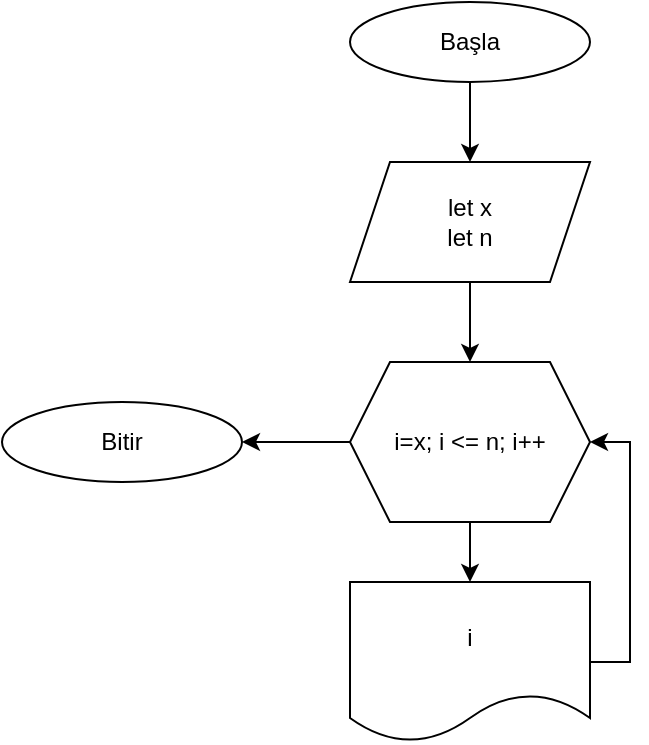 <mxfile version="22.1.11" type="device">
  <diagram name="Sayfa -1" id="XVkmNwbRlRVfzTptzFFb">
    <mxGraphModel dx="788" dy="658" grid="1" gridSize="10" guides="1" tooltips="1" connect="1" arrows="1" fold="1" page="1" pageScale="1" pageWidth="827" pageHeight="1169" math="0" shadow="0">
      <root>
        <mxCell id="0" />
        <mxCell id="1" parent="0" />
        <mxCell id="MDGUpUQ7AVYyJ_9abxur-9" style="edgeStyle=orthogonalEdgeStyle;rounded=0;orthogonalLoop=1;jettySize=auto;html=1;exitX=0.5;exitY=1;exitDx=0;exitDy=0;" edge="1" parent="1" source="MDGUpUQ7AVYyJ_9abxur-1" target="MDGUpUQ7AVYyJ_9abxur-3">
          <mxGeometry relative="1" as="geometry" />
        </mxCell>
        <mxCell id="MDGUpUQ7AVYyJ_9abxur-1" value="Başla" style="ellipse;whiteSpace=wrap;html=1;" vertex="1" parent="1">
          <mxGeometry x="354" y="20" width="120" height="40" as="geometry" />
        </mxCell>
        <mxCell id="MDGUpUQ7AVYyJ_9abxur-8" style="edgeStyle=orthogonalEdgeStyle;rounded=0;orthogonalLoop=1;jettySize=auto;html=1;exitX=0.5;exitY=1;exitDx=0;exitDy=0;" edge="1" parent="1" source="MDGUpUQ7AVYyJ_9abxur-3" target="MDGUpUQ7AVYyJ_9abxur-4">
          <mxGeometry relative="1" as="geometry" />
        </mxCell>
        <mxCell id="MDGUpUQ7AVYyJ_9abxur-3" value="let x&lt;br&gt;let n" style="shape=parallelogram;perimeter=parallelogramPerimeter;whiteSpace=wrap;html=1;fixedSize=1;" vertex="1" parent="1">
          <mxGeometry x="354" y="100" width="120" height="60" as="geometry" />
        </mxCell>
        <mxCell id="MDGUpUQ7AVYyJ_9abxur-7" style="edgeStyle=orthogonalEdgeStyle;rounded=0;orthogonalLoop=1;jettySize=auto;html=1;exitX=0.5;exitY=1;exitDx=0;exitDy=0;" edge="1" parent="1" source="MDGUpUQ7AVYyJ_9abxur-4" target="MDGUpUQ7AVYyJ_9abxur-5">
          <mxGeometry relative="1" as="geometry" />
        </mxCell>
        <mxCell id="MDGUpUQ7AVYyJ_9abxur-11" style="edgeStyle=orthogonalEdgeStyle;rounded=0;orthogonalLoop=1;jettySize=auto;html=1;exitX=0;exitY=0.5;exitDx=0;exitDy=0;entryX=1;entryY=0.5;entryDx=0;entryDy=0;" edge="1" parent="1" source="MDGUpUQ7AVYyJ_9abxur-4" target="MDGUpUQ7AVYyJ_9abxur-10">
          <mxGeometry relative="1" as="geometry" />
        </mxCell>
        <mxCell id="MDGUpUQ7AVYyJ_9abxur-4" value="i=x; i &amp;lt;= n; i++" style="shape=hexagon;perimeter=hexagonPerimeter2;whiteSpace=wrap;html=1;fixedSize=1;" vertex="1" parent="1">
          <mxGeometry x="354" y="200" width="120" height="80" as="geometry" />
        </mxCell>
        <mxCell id="MDGUpUQ7AVYyJ_9abxur-6" style="edgeStyle=orthogonalEdgeStyle;rounded=0;orthogonalLoop=1;jettySize=auto;html=1;exitX=1;exitY=0.5;exitDx=0;exitDy=0;entryX=1;entryY=0.5;entryDx=0;entryDy=0;" edge="1" parent="1" source="MDGUpUQ7AVYyJ_9abxur-5" target="MDGUpUQ7AVYyJ_9abxur-4">
          <mxGeometry relative="1" as="geometry" />
        </mxCell>
        <mxCell id="MDGUpUQ7AVYyJ_9abxur-5" value="i" style="shape=document;whiteSpace=wrap;html=1;boundedLbl=1;" vertex="1" parent="1">
          <mxGeometry x="354" y="310" width="120" height="80" as="geometry" />
        </mxCell>
        <mxCell id="MDGUpUQ7AVYyJ_9abxur-10" value="Bitir" style="ellipse;whiteSpace=wrap;html=1;" vertex="1" parent="1">
          <mxGeometry x="180" y="220" width="120" height="40" as="geometry" />
        </mxCell>
      </root>
    </mxGraphModel>
  </diagram>
</mxfile>
